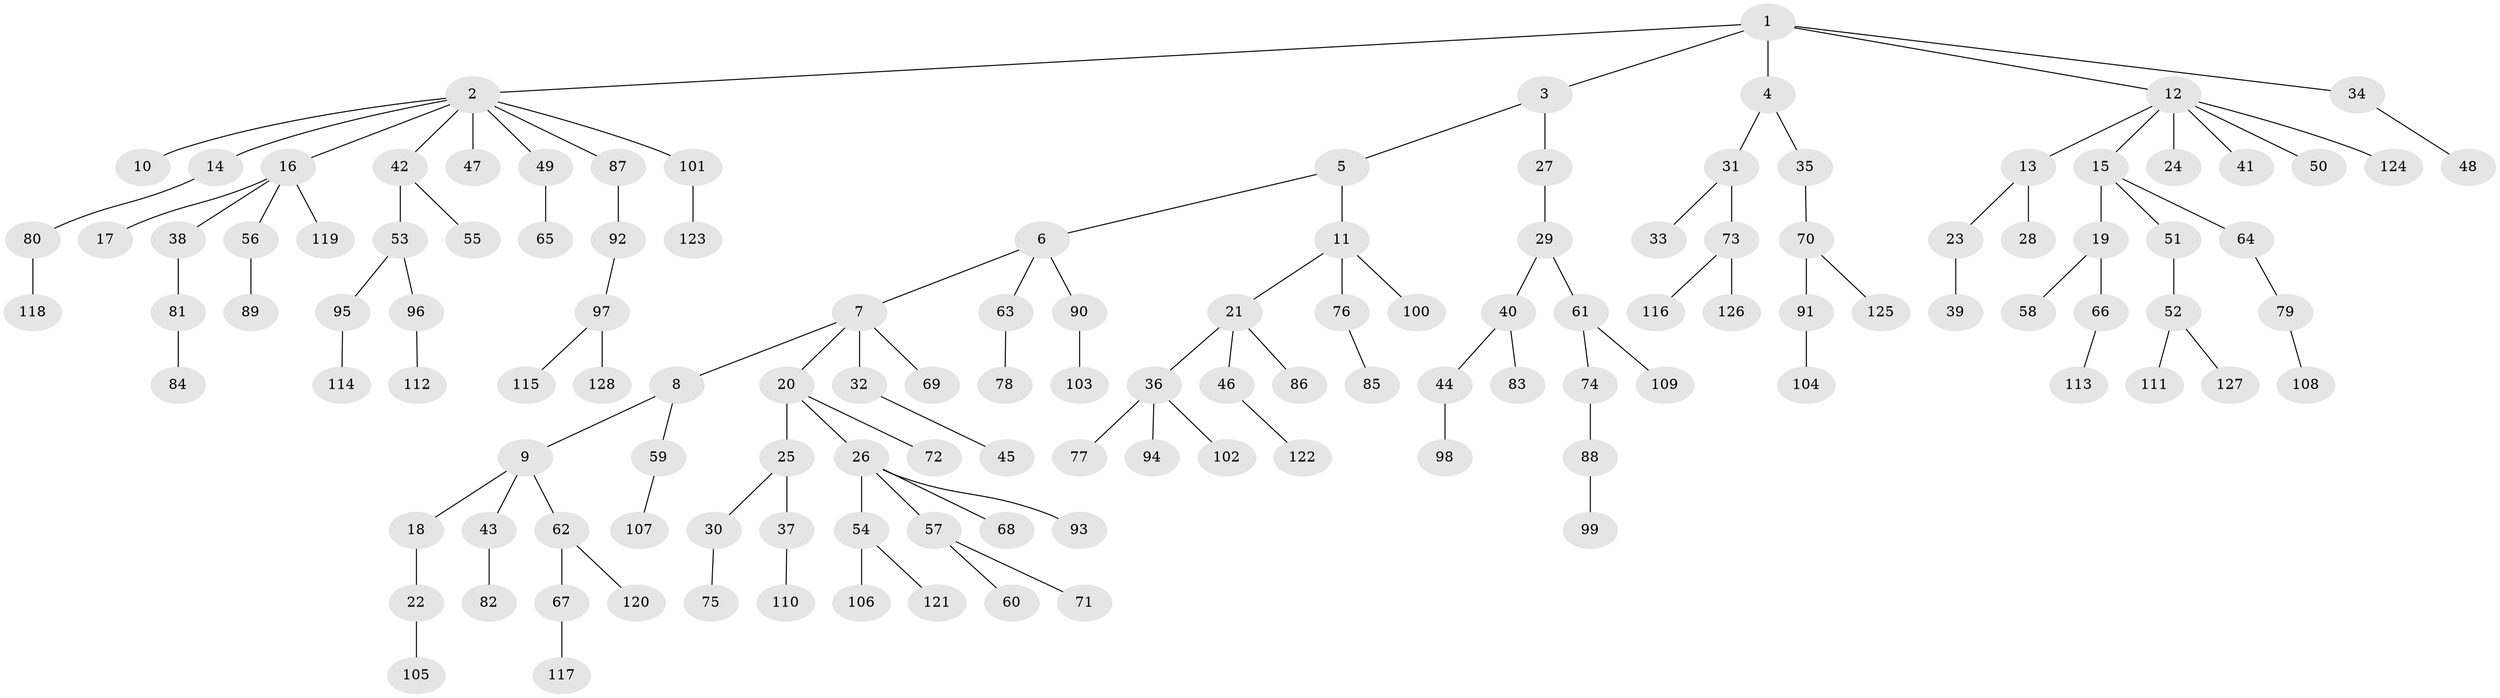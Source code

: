 // coarse degree distribution, {5: 0.022222222222222223, 8: 0.011111111111111112, 3: 0.14444444444444443, 4: 0.05555555555555555, 6: 0.011111111111111112, 2: 0.3, 1: 0.45555555555555555}
// Generated by graph-tools (version 1.1) at 2025/52/03/04/25 22:52:00]
// undirected, 128 vertices, 127 edges
graph export_dot {
  node [color=gray90,style=filled];
  1;
  2;
  3;
  4;
  5;
  6;
  7;
  8;
  9;
  10;
  11;
  12;
  13;
  14;
  15;
  16;
  17;
  18;
  19;
  20;
  21;
  22;
  23;
  24;
  25;
  26;
  27;
  28;
  29;
  30;
  31;
  32;
  33;
  34;
  35;
  36;
  37;
  38;
  39;
  40;
  41;
  42;
  43;
  44;
  45;
  46;
  47;
  48;
  49;
  50;
  51;
  52;
  53;
  54;
  55;
  56;
  57;
  58;
  59;
  60;
  61;
  62;
  63;
  64;
  65;
  66;
  67;
  68;
  69;
  70;
  71;
  72;
  73;
  74;
  75;
  76;
  77;
  78;
  79;
  80;
  81;
  82;
  83;
  84;
  85;
  86;
  87;
  88;
  89;
  90;
  91;
  92;
  93;
  94;
  95;
  96;
  97;
  98;
  99;
  100;
  101;
  102;
  103;
  104;
  105;
  106;
  107;
  108;
  109;
  110;
  111;
  112;
  113;
  114;
  115;
  116;
  117;
  118;
  119;
  120;
  121;
  122;
  123;
  124;
  125;
  126;
  127;
  128;
  1 -- 2;
  1 -- 3;
  1 -- 4;
  1 -- 12;
  1 -- 34;
  2 -- 10;
  2 -- 14;
  2 -- 16;
  2 -- 42;
  2 -- 47;
  2 -- 49;
  2 -- 87;
  2 -- 101;
  3 -- 5;
  3 -- 27;
  4 -- 31;
  4 -- 35;
  5 -- 6;
  5 -- 11;
  6 -- 7;
  6 -- 63;
  6 -- 90;
  7 -- 8;
  7 -- 20;
  7 -- 32;
  7 -- 69;
  8 -- 9;
  8 -- 59;
  9 -- 18;
  9 -- 43;
  9 -- 62;
  11 -- 21;
  11 -- 76;
  11 -- 100;
  12 -- 13;
  12 -- 15;
  12 -- 24;
  12 -- 41;
  12 -- 50;
  12 -- 124;
  13 -- 23;
  13 -- 28;
  14 -- 80;
  15 -- 19;
  15 -- 51;
  15 -- 64;
  16 -- 17;
  16 -- 38;
  16 -- 56;
  16 -- 119;
  18 -- 22;
  19 -- 58;
  19 -- 66;
  20 -- 25;
  20 -- 26;
  20 -- 72;
  21 -- 36;
  21 -- 46;
  21 -- 86;
  22 -- 105;
  23 -- 39;
  25 -- 30;
  25 -- 37;
  26 -- 54;
  26 -- 57;
  26 -- 68;
  26 -- 93;
  27 -- 29;
  29 -- 40;
  29 -- 61;
  30 -- 75;
  31 -- 33;
  31 -- 73;
  32 -- 45;
  34 -- 48;
  35 -- 70;
  36 -- 77;
  36 -- 94;
  36 -- 102;
  37 -- 110;
  38 -- 81;
  40 -- 44;
  40 -- 83;
  42 -- 53;
  42 -- 55;
  43 -- 82;
  44 -- 98;
  46 -- 122;
  49 -- 65;
  51 -- 52;
  52 -- 111;
  52 -- 127;
  53 -- 95;
  53 -- 96;
  54 -- 106;
  54 -- 121;
  56 -- 89;
  57 -- 60;
  57 -- 71;
  59 -- 107;
  61 -- 74;
  61 -- 109;
  62 -- 67;
  62 -- 120;
  63 -- 78;
  64 -- 79;
  66 -- 113;
  67 -- 117;
  70 -- 91;
  70 -- 125;
  73 -- 116;
  73 -- 126;
  74 -- 88;
  76 -- 85;
  79 -- 108;
  80 -- 118;
  81 -- 84;
  87 -- 92;
  88 -- 99;
  90 -- 103;
  91 -- 104;
  92 -- 97;
  95 -- 114;
  96 -- 112;
  97 -- 115;
  97 -- 128;
  101 -- 123;
}
